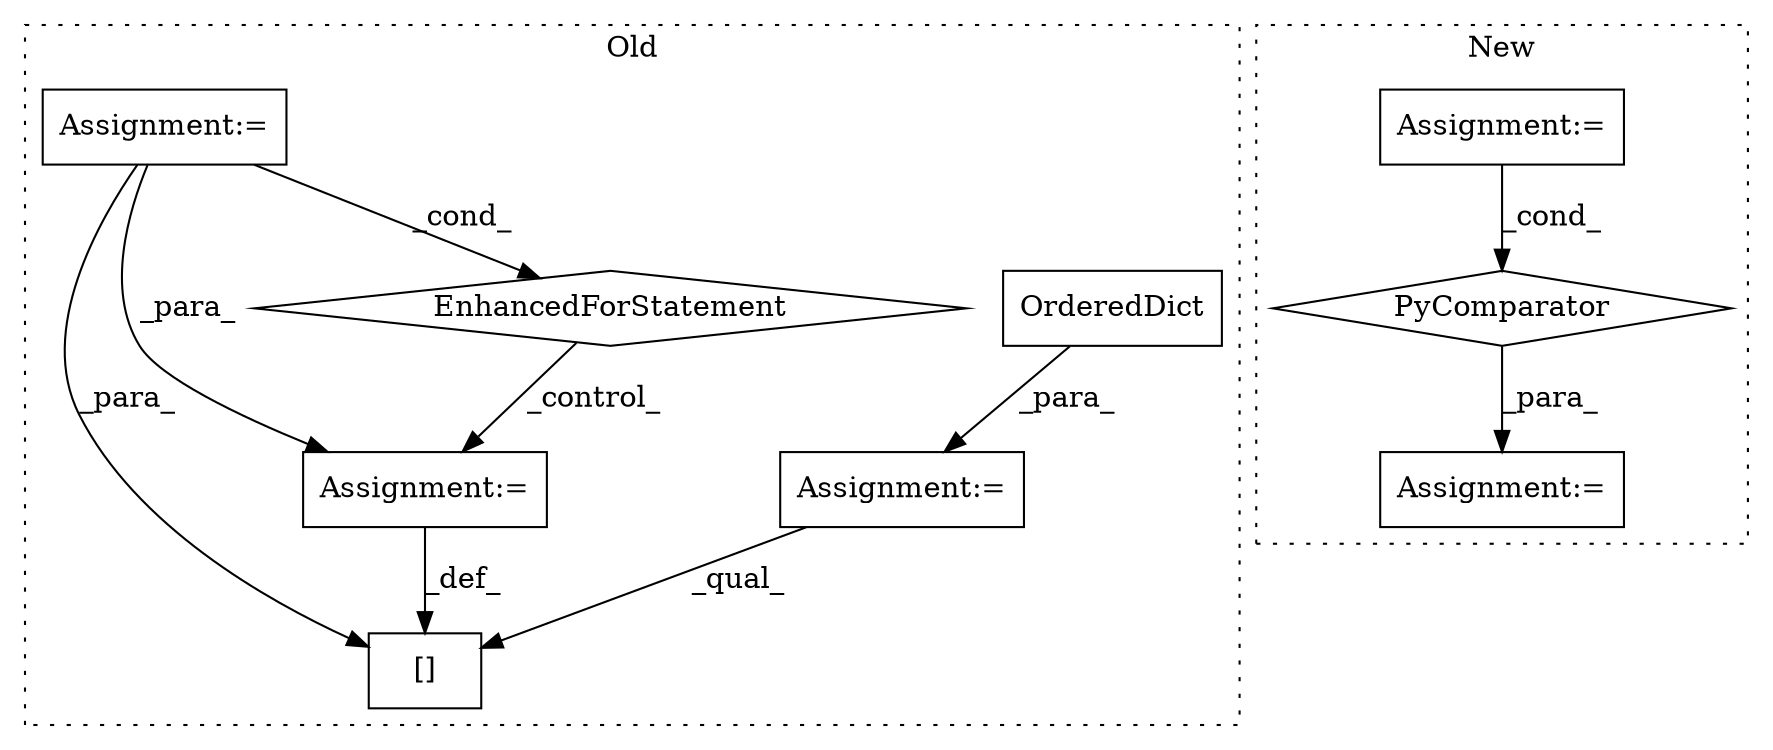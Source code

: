 digraph G {
subgraph cluster0 {
1 [label="OrderedDict" a="32" s="2287" l="13" shape="box"];
5 [label="Assignment:=" a="7" s="2274" l="1" shape="box"];
6 [label="[]" a="2" s="2826,2865" l="15,1" shape="box"];
7 [label="Assignment:=" a="7" s="2778" l="1" shape="box"];
8 [label="Assignment:=" a="7" s="2306,2376" l="53,2" shape="box"];
9 [label="EnhancedForStatement" a="70" s="2306,2376" l="53,2" shape="diamond"];
label = "Old";
style="dotted";
}
subgraph cluster1 {
2 [label="PyComparator" a="113" s="2718" l="25" shape="diamond"];
3 [label="Assignment:=" a="7" s="2718" l="25" shape="box"];
4 [label="Assignment:=" a="7" s="2592" l="12" shape="box"];
label = "New";
style="dotted";
}
1 -> 5 [label="_para_"];
2 -> 4 [label="_para_"];
3 -> 2 [label="_cond_"];
5 -> 6 [label="_qual_"];
7 -> 6 [label="_def_"];
8 -> 6 [label="_para_"];
8 -> 7 [label="_para_"];
8 -> 9 [label="_cond_"];
9 -> 7 [label="_control_"];
}